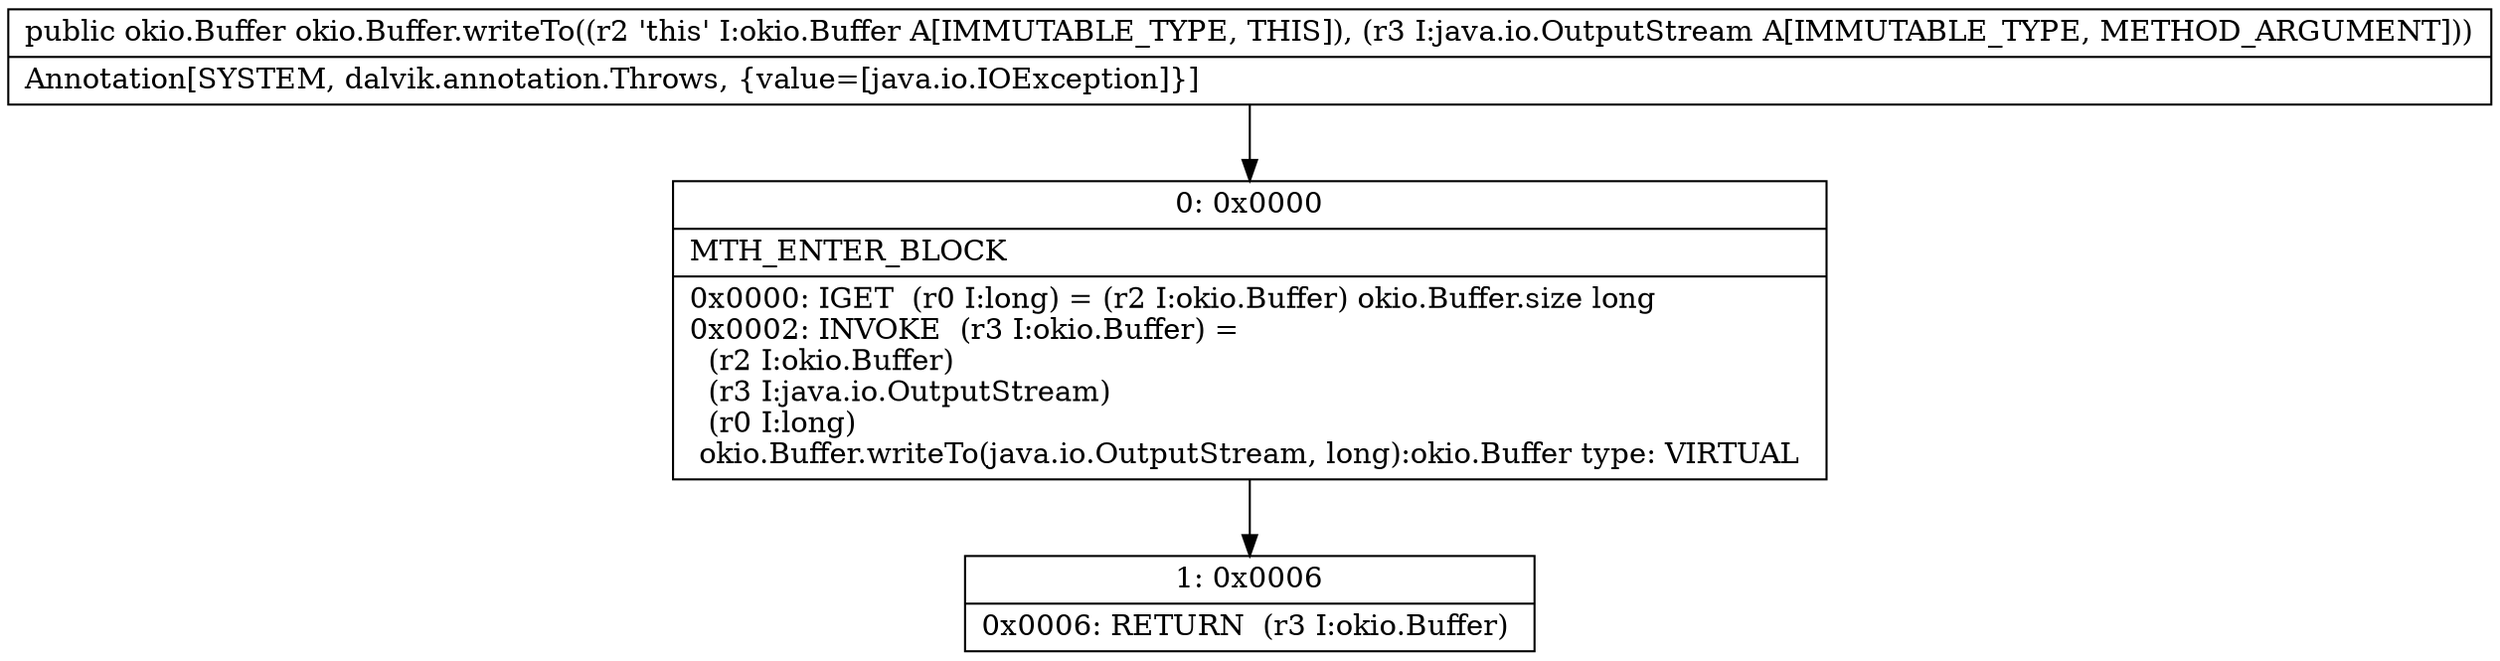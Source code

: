 digraph "CFG forokio.Buffer.writeTo(Ljava\/io\/OutputStream;)Lokio\/Buffer;" {
Node_0 [shape=record,label="{0\:\ 0x0000|MTH_ENTER_BLOCK\l|0x0000: IGET  (r0 I:long) = (r2 I:okio.Buffer) okio.Buffer.size long \l0x0002: INVOKE  (r3 I:okio.Buffer) = \l  (r2 I:okio.Buffer)\l  (r3 I:java.io.OutputStream)\l  (r0 I:long)\l okio.Buffer.writeTo(java.io.OutputStream, long):okio.Buffer type: VIRTUAL \l}"];
Node_1 [shape=record,label="{1\:\ 0x0006|0x0006: RETURN  (r3 I:okio.Buffer) \l}"];
MethodNode[shape=record,label="{public okio.Buffer okio.Buffer.writeTo((r2 'this' I:okio.Buffer A[IMMUTABLE_TYPE, THIS]), (r3 I:java.io.OutputStream A[IMMUTABLE_TYPE, METHOD_ARGUMENT]))  | Annotation[SYSTEM, dalvik.annotation.Throws, \{value=[java.io.IOException]\}]\l}"];
MethodNode -> Node_0;
Node_0 -> Node_1;
}

